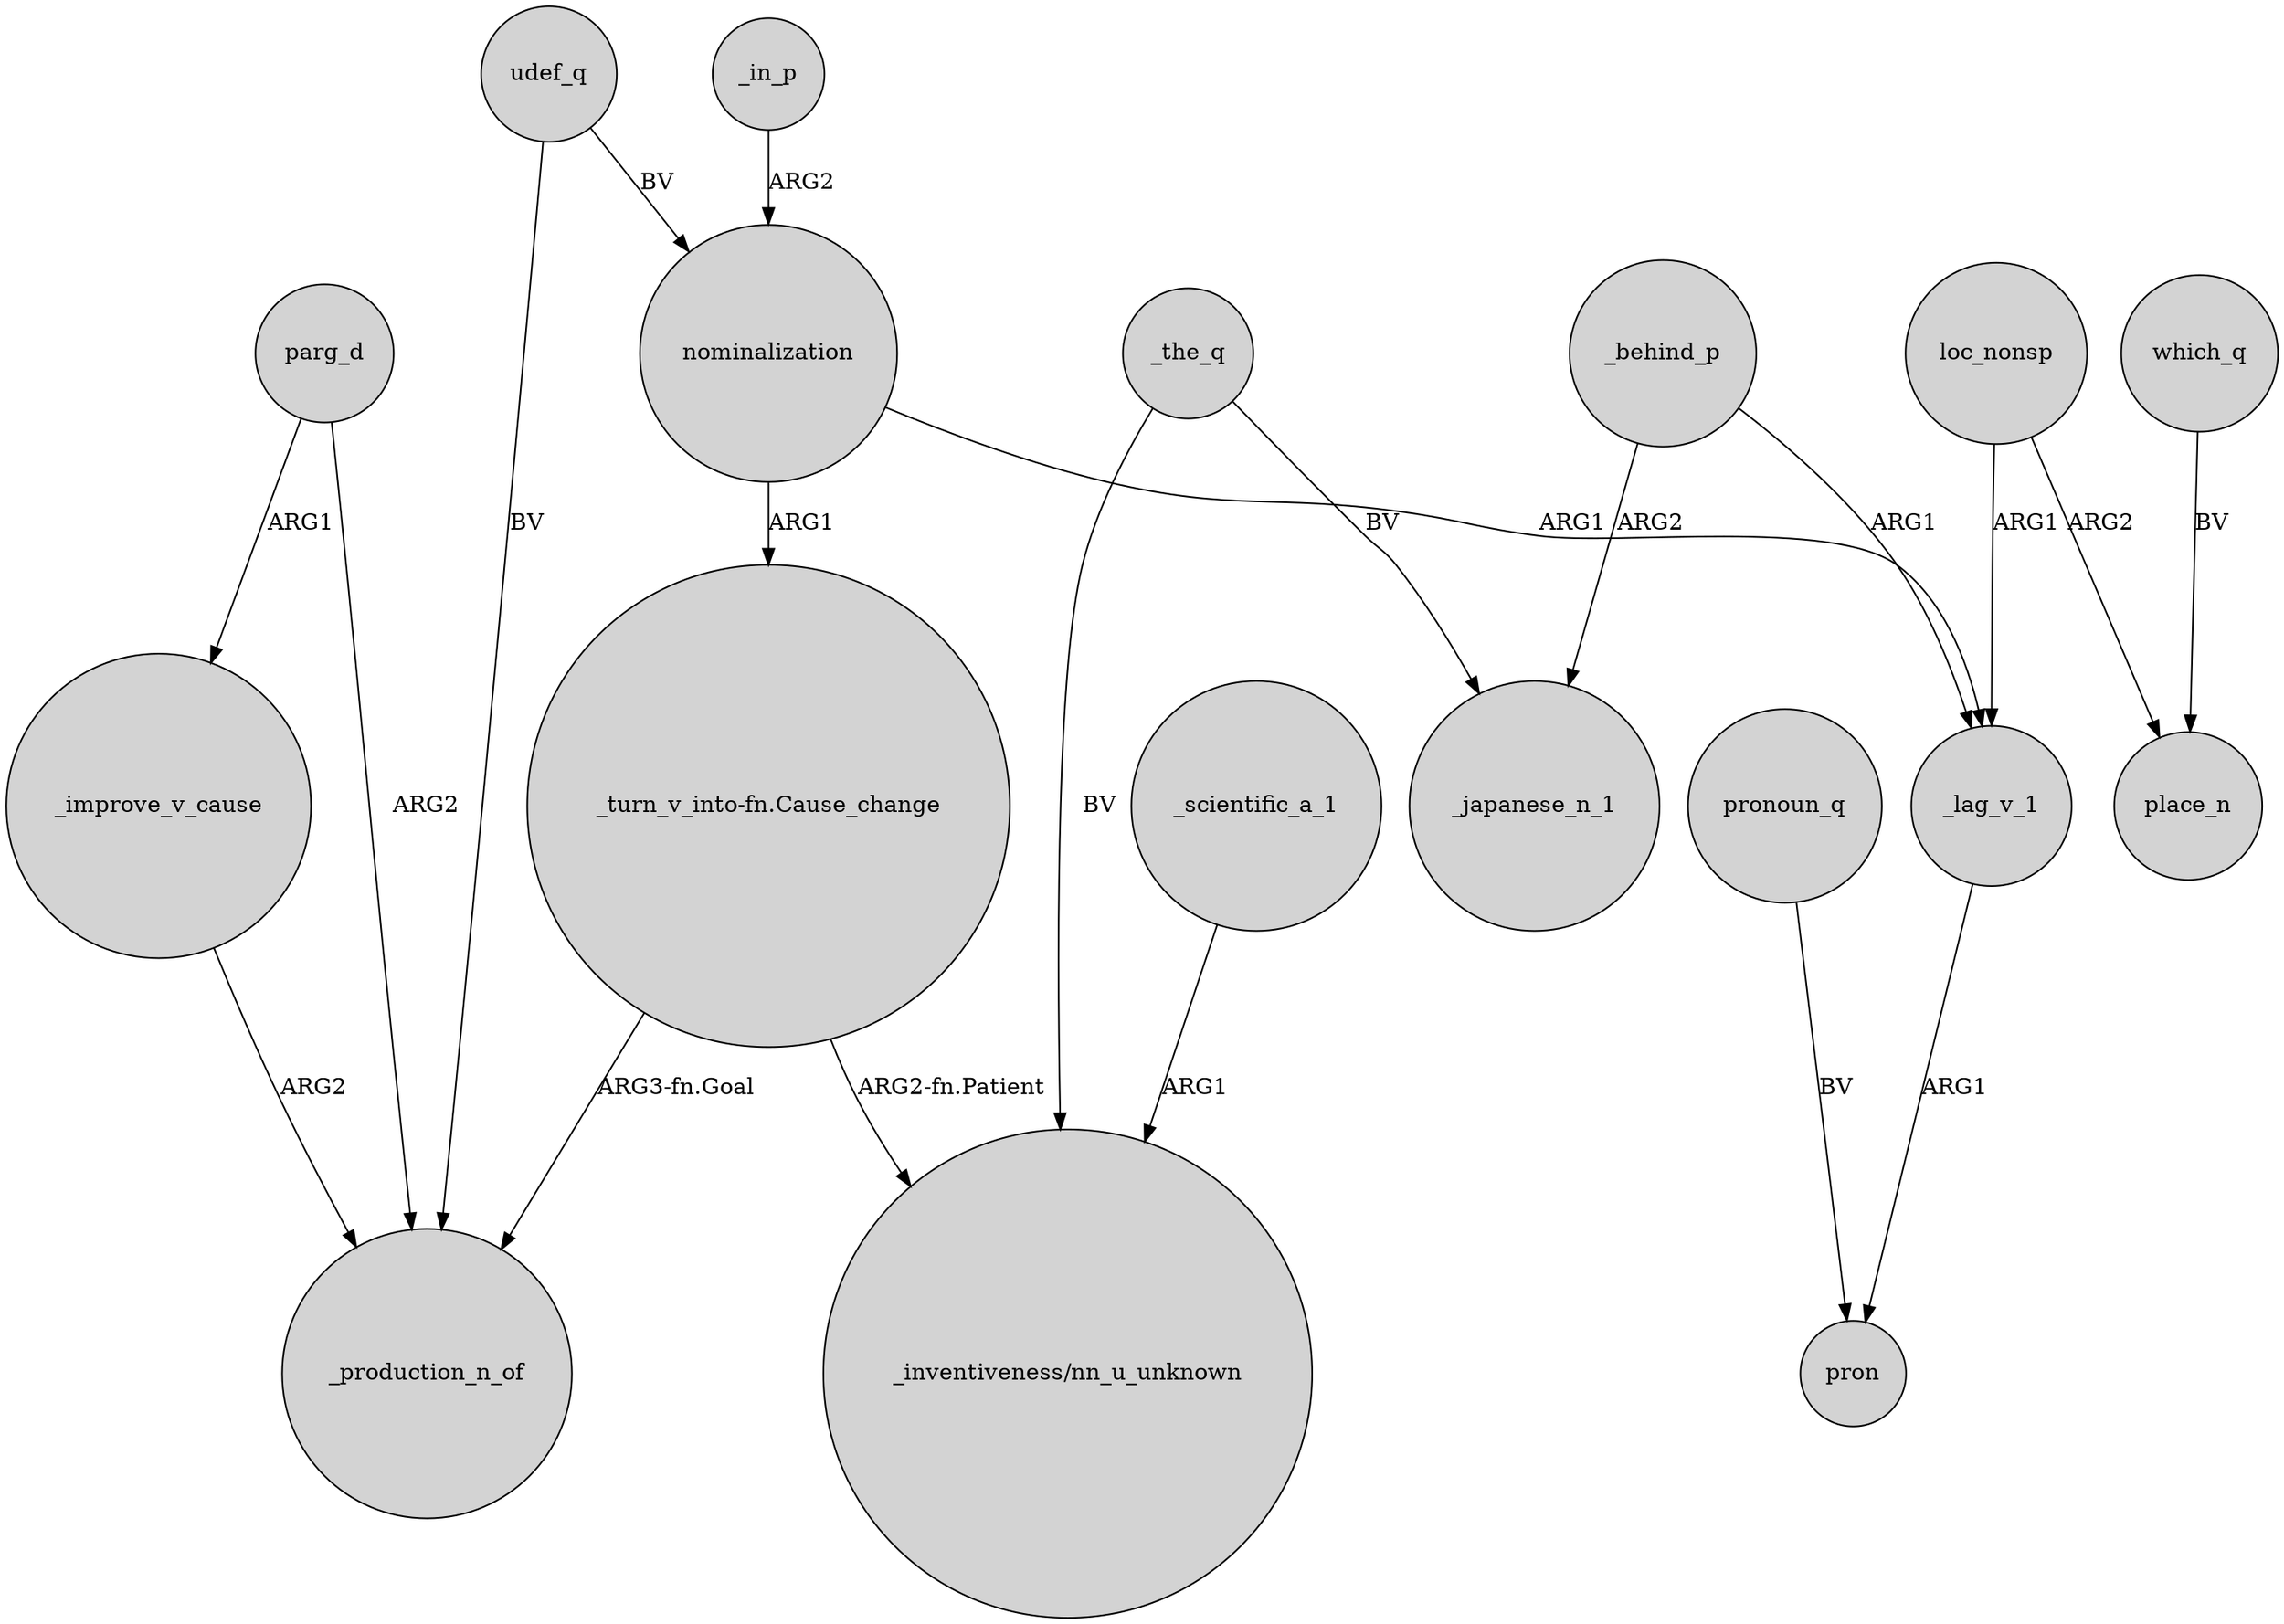 digraph {
	node [shape=circle style=filled]
	udef_q -> _production_n_of [label=BV]
	_behind_p -> _japanese_n_1 [label=ARG2]
	_lag_v_1 -> pron [label=ARG1]
	loc_nonsp -> _lag_v_1 [label=ARG1]
	nominalization -> _lag_v_1 [label=ARG1]
	_behind_p -> _lag_v_1 [label=ARG1]
	_the_q -> "_inventiveness/nn_u_unknown" [label=BV]
	_scientific_a_1 -> "_inventiveness/nn_u_unknown" [label=ARG1]
	which_q -> place_n [label=BV]
	parg_d -> _production_n_of [label=ARG2]
	pronoun_q -> pron [label=BV]
	_the_q -> _japanese_n_1 [label=BV]
	_improve_v_cause -> _production_n_of [label=ARG2]
	"_turn_v_into-fn.Cause_change" -> "_inventiveness/nn_u_unknown" [label="ARG2-fn.Patient"]
	parg_d -> _improve_v_cause [label=ARG1]
	"_turn_v_into-fn.Cause_change" -> _production_n_of [label="ARG3-fn.Goal"]
	nominalization -> "_turn_v_into-fn.Cause_change" [label=ARG1]
	udef_q -> nominalization [label=BV]
	loc_nonsp -> place_n [label=ARG2]
	_in_p -> nominalization [label=ARG2]
}
